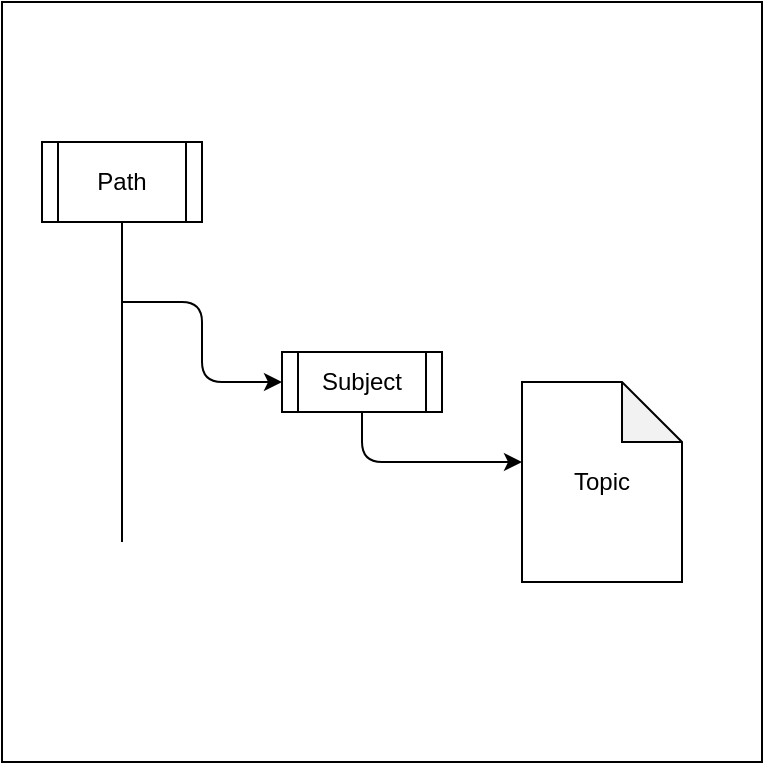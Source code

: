 <mxfile>
    <diagram id="ehOpPgYCa0FM8VPmjM92" name="Page-1">
        <mxGraphModel dx="828" dy="1705" grid="1" gridSize="10" guides="1" tooltips="1" connect="1" arrows="1" fold="1" page="1" pageScale="1" pageWidth="850" pageHeight="1100" math="0" shadow="0">
            <root>
                <mxCell id="0"/>
                <mxCell id="1" parent="0"/>
                <mxCell id="42" value="" style="whiteSpace=wrap;html=1;aspect=fixed;" vertex="1" parent="1">
                    <mxGeometry x="460" y="-30" width="380" height="380" as="geometry"/>
                </mxCell>
                <mxCell id="21" value="Path" style="shape=process;whiteSpace=wrap;html=1;backgroundOutline=1;" parent="1" vertex="1">
                    <mxGeometry x="480" y="40" width="80" height="40" as="geometry"/>
                </mxCell>
                <mxCell id="22" value="" style="endArrow=none;html=1;entryX=0.5;entryY=1;entryDx=0;entryDy=0;" parent="1" target="21" edge="1">
                    <mxGeometry width="50" height="50" relative="1" as="geometry">
                        <mxPoint x="520" y="240" as="sourcePoint"/>
                        <mxPoint x="510" y="180" as="targetPoint"/>
                    </mxGeometry>
                </mxCell>
                <mxCell id="23" value="" style="endArrow=classic;html=1;" parent="1" edge="1">
                    <mxGeometry width="50" height="50" relative="1" as="geometry">
                        <mxPoint x="520" y="120" as="sourcePoint"/>
                        <mxPoint x="600" y="160" as="targetPoint"/>
                        <Array as="points">
                            <mxPoint x="560" y="120"/>
                            <mxPoint x="560" y="160"/>
                        </Array>
                    </mxGeometry>
                </mxCell>
                <mxCell id="24" value="Subject" style="shape=process;whiteSpace=wrap;html=1;backgroundOutline=1;" parent="1" vertex="1">
                    <mxGeometry x="600" y="145" width="80" height="30" as="geometry"/>
                </mxCell>
                <mxCell id="25" value="" style="endArrow=classic;html=1;exitX=0.5;exitY=1;exitDx=0;exitDy=0;" parent="1" source="24" edge="1">
                    <mxGeometry width="50" height="50" relative="1" as="geometry">
                        <mxPoint x="690" y="240" as="sourcePoint"/>
                        <mxPoint x="720" y="200" as="targetPoint"/>
                        <Array as="points">
                            <mxPoint x="640" y="200"/>
                            <mxPoint x="680" y="200"/>
                        </Array>
                    </mxGeometry>
                </mxCell>
                <mxCell id="27" value="Topic" style="shape=note;whiteSpace=wrap;html=1;backgroundOutline=1;darkOpacity=0.05;" parent="1" vertex="1">
                    <mxGeometry x="720" y="160" width="80" height="100" as="geometry"/>
                </mxCell>
            </root>
        </mxGraphModel>
    </diagram>
</mxfile>